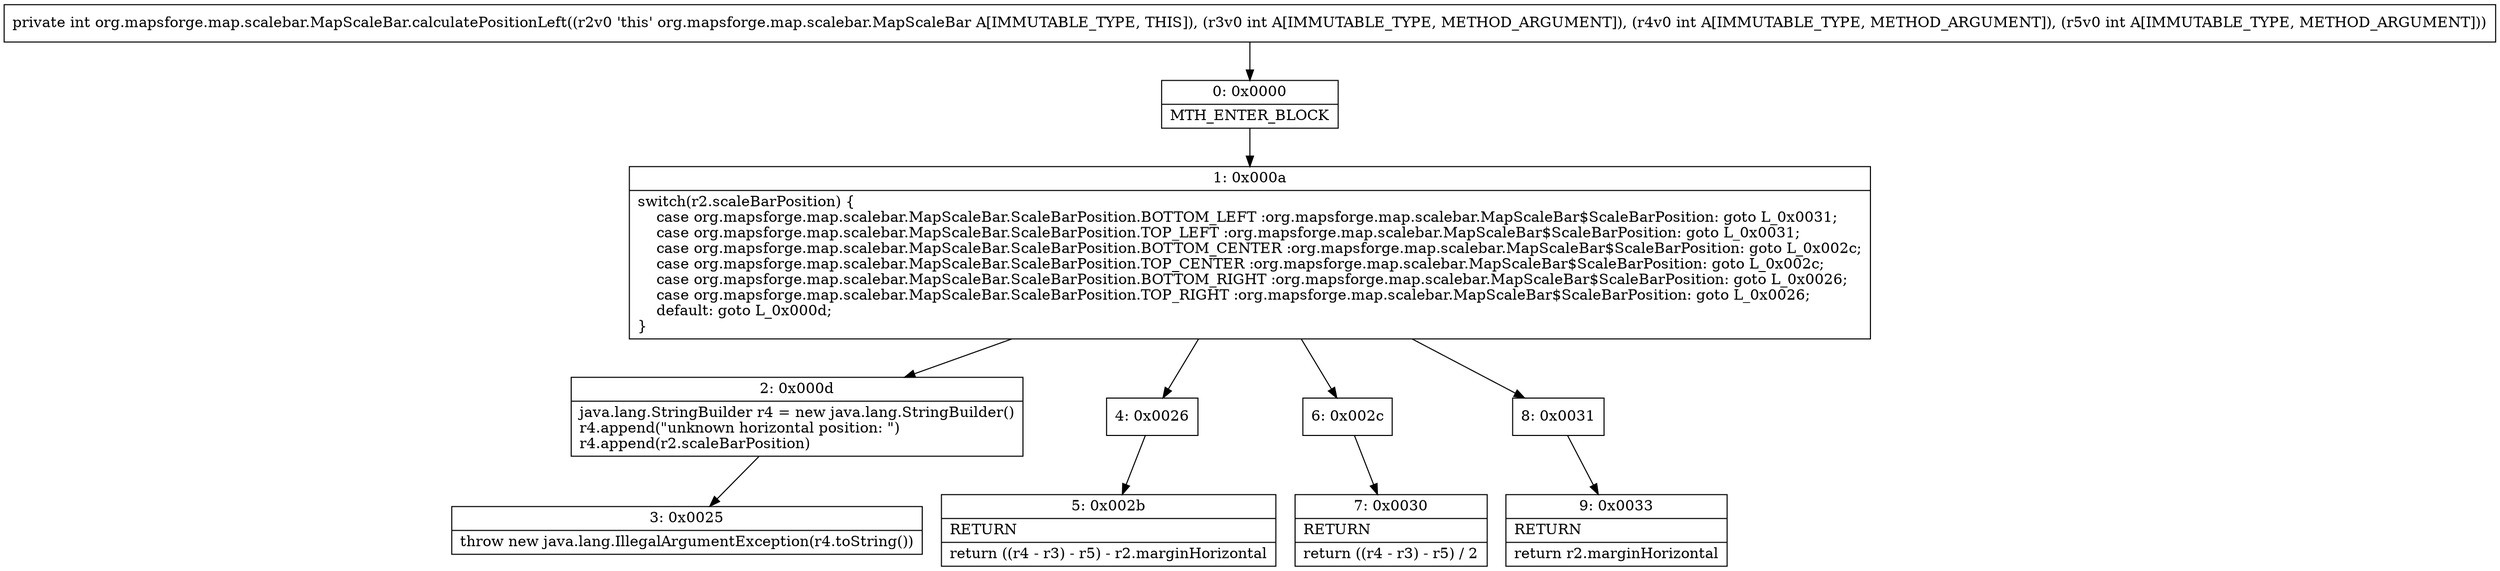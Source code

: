 digraph "CFG fororg.mapsforge.map.scalebar.MapScaleBar.calculatePositionLeft(III)I" {
Node_0 [shape=record,label="{0\:\ 0x0000|MTH_ENTER_BLOCK\l}"];
Node_1 [shape=record,label="{1\:\ 0x000a|switch(r2.scaleBarPosition) \{\l    case org.mapsforge.map.scalebar.MapScaleBar.ScaleBarPosition.BOTTOM_LEFT :org.mapsforge.map.scalebar.MapScaleBar$ScaleBarPosition: goto L_0x0031;\l    case org.mapsforge.map.scalebar.MapScaleBar.ScaleBarPosition.TOP_LEFT :org.mapsforge.map.scalebar.MapScaleBar$ScaleBarPosition: goto L_0x0031;\l    case org.mapsforge.map.scalebar.MapScaleBar.ScaleBarPosition.BOTTOM_CENTER :org.mapsforge.map.scalebar.MapScaleBar$ScaleBarPosition: goto L_0x002c;\l    case org.mapsforge.map.scalebar.MapScaleBar.ScaleBarPosition.TOP_CENTER :org.mapsforge.map.scalebar.MapScaleBar$ScaleBarPosition: goto L_0x002c;\l    case org.mapsforge.map.scalebar.MapScaleBar.ScaleBarPosition.BOTTOM_RIGHT :org.mapsforge.map.scalebar.MapScaleBar$ScaleBarPosition: goto L_0x0026;\l    case org.mapsforge.map.scalebar.MapScaleBar.ScaleBarPosition.TOP_RIGHT :org.mapsforge.map.scalebar.MapScaleBar$ScaleBarPosition: goto L_0x0026;\l    default: goto L_0x000d;\l\}\l}"];
Node_2 [shape=record,label="{2\:\ 0x000d|java.lang.StringBuilder r4 = new java.lang.StringBuilder()\lr4.append(\"unknown horizontal position: \")\lr4.append(r2.scaleBarPosition)\l}"];
Node_3 [shape=record,label="{3\:\ 0x0025|throw new java.lang.IllegalArgumentException(r4.toString())\l}"];
Node_4 [shape=record,label="{4\:\ 0x0026}"];
Node_5 [shape=record,label="{5\:\ 0x002b|RETURN\l|return ((r4 \- r3) \- r5) \- r2.marginHorizontal\l}"];
Node_6 [shape=record,label="{6\:\ 0x002c}"];
Node_7 [shape=record,label="{7\:\ 0x0030|RETURN\l|return ((r4 \- r3) \- r5) \/ 2\l}"];
Node_8 [shape=record,label="{8\:\ 0x0031}"];
Node_9 [shape=record,label="{9\:\ 0x0033|RETURN\l|return r2.marginHorizontal\l}"];
MethodNode[shape=record,label="{private int org.mapsforge.map.scalebar.MapScaleBar.calculatePositionLeft((r2v0 'this' org.mapsforge.map.scalebar.MapScaleBar A[IMMUTABLE_TYPE, THIS]), (r3v0 int A[IMMUTABLE_TYPE, METHOD_ARGUMENT]), (r4v0 int A[IMMUTABLE_TYPE, METHOD_ARGUMENT]), (r5v0 int A[IMMUTABLE_TYPE, METHOD_ARGUMENT])) }"];
MethodNode -> Node_0;
Node_0 -> Node_1;
Node_1 -> Node_2;
Node_1 -> Node_4;
Node_1 -> Node_6;
Node_1 -> Node_8;
Node_2 -> Node_3;
Node_4 -> Node_5;
Node_6 -> Node_7;
Node_8 -> Node_9;
}

